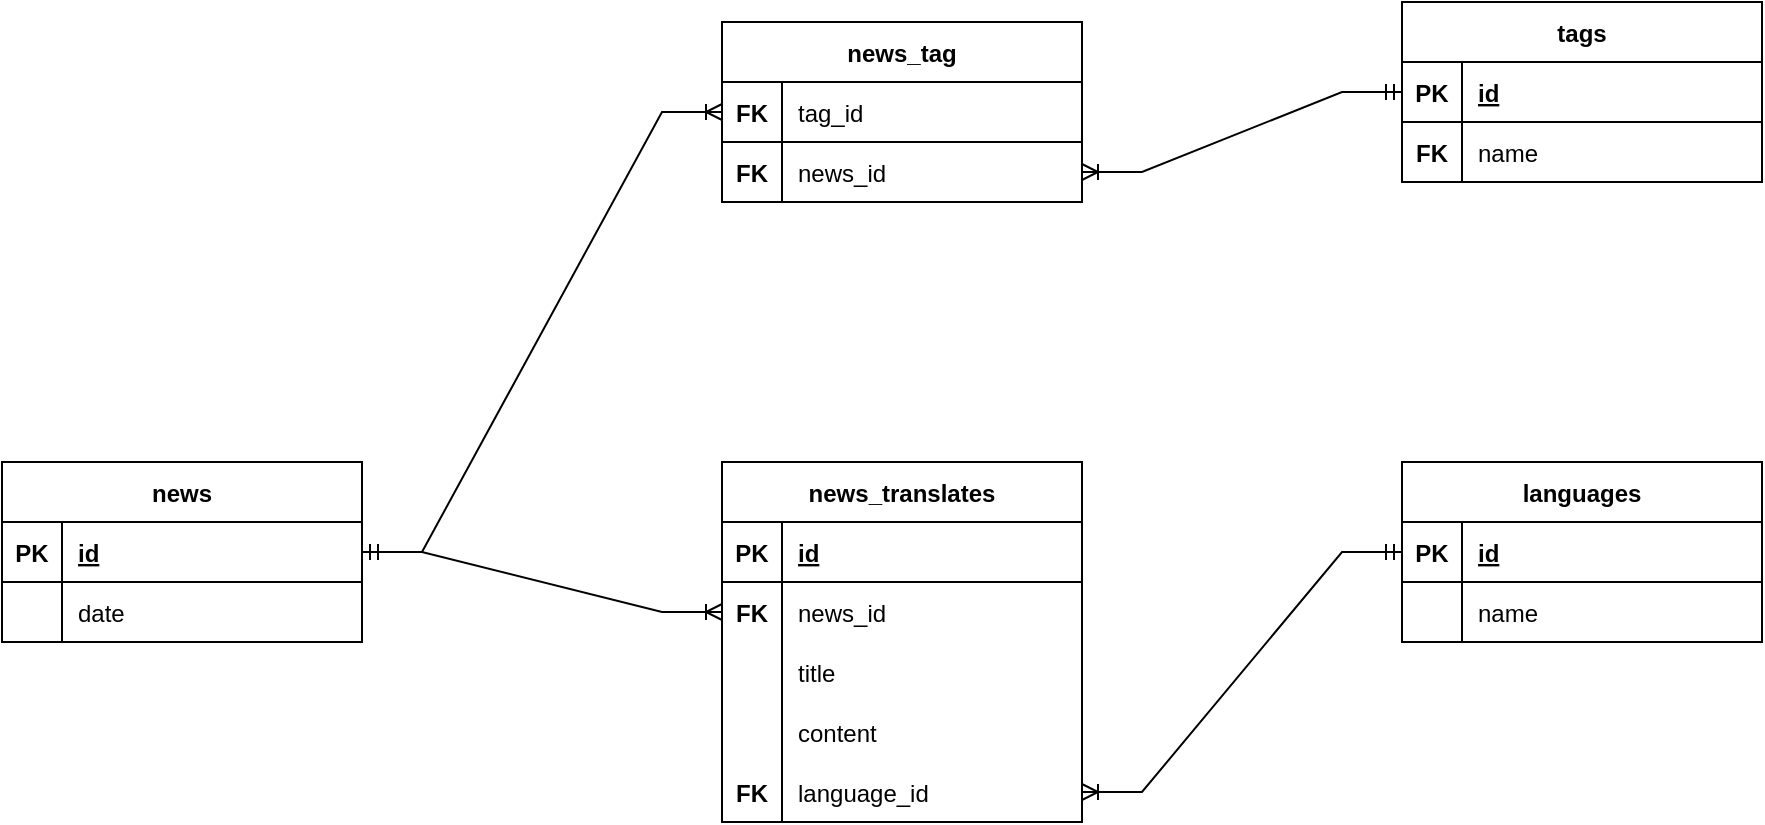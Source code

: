 <mxfile version="16.6.5" type="device"><diagram id="ftfNYoW33-igq-q7Oj0L" name="Page-1"><mxGraphModel dx="1422" dy="780" grid="1" gridSize="10" guides="1" tooltips="1" connect="1" arrows="1" fold="1" page="1" pageScale="1" pageWidth="827" pageHeight="1169" math="0" shadow="0"><root><mxCell id="0"/><mxCell id="1" parent="0"/><mxCell id="q1RbQSHvEUyhXg343obx-1" value="news_translates" style="shape=table;startSize=30;container=1;collapsible=1;childLayout=tableLayout;fixedRows=1;rowLines=0;fontStyle=1;align=center;resizeLast=1;" vertex="1" parent="1"><mxGeometry x="440" y="320" width="180" height="180" as="geometry"/></mxCell><mxCell id="q1RbQSHvEUyhXg343obx-2" value="" style="shape=tableRow;horizontal=0;startSize=0;swimlaneHead=0;swimlaneBody=0;fillColor=none;collapsible=0;dropTarget=0;points=[[0,0.5],[1,0.5]];portConstraint=eastwest;top=0;left=0;right=0;bottom=1;" vertex="1" parent="q1RbQSHvEUyhXg343obx-1"><mxGeometry y="30" width="180" height="30" as="geometry"/></mxCell><mxCell id="q1RbQSHvEUyhXg343obx-3" value="PK" style="shape=partialRectangle;connectable=0;fillColor=none;top=0;left=0;bottom=0;right=0;fontStyle=1;overflow=hidden;" vertex="1" parent="q1RbQSHvEUyhXg343obx-2"><mxGeometry width="30" height="30" as="geometry"><mxRectangle width="30" height="30" as="alternateBounds"/></mxGeometry></mxCell><mxCell id="q1RbQSHvEUyhXg343obx-4" value="id" style="shape=partialRectangle;connectable=0;fillColor=none;top=0;left=0;bottom=0;right=0;align=left;spacingLeft=6;fontStyle=5;overflow=hidden;" vertex="1" parent="q1RbQSHvEUyhXg343obx-2"><mxGeometry x="30" width="150" height="30" as="geometry"><mxRectangle width="150" height="30" as="alternateBounds"/></mxGeometry></mxCell><mxCell id="q1RbQSHvEUyhXg343obx-5" value="" style="shape=tableRow;horizontal=0;startSize=0;swimlaneHead=0;swimlaneBody=0;fillColor=none;collapsible=0;dropTarget=0;points=[[0,0.5],[1,0.5]];portConstraint=eastwest;top=0;left=0;right=0;bottom=0;" vertex="1" parent="q1RbQSHvEUyhXg343obx-1"><mxGeometry y="60" width="180" height="30" as="geometry"/></mxCell><mxCell id="q1RbQSHvEUyhXg343obx-6" value="FK" style="shape=partialRectangle;connectable=0;fillColor=none;top=0;left=0;bottom=0;right=0;editable=1;overflow=hidden;fontStyle=1" vertex="1" parent="q1RbQSHvEUyhXg343obx-5"><mxGeometry width="30" height="30" as="geometry"><mxRectangle width="30" height="30" as="alternateBounds"/></mxGeometry></mxCell><mxCell id="q1RbQSHvEUyhXg343obx-7" value="news_id" style="shape=partialRectangle;connectable=0;fillColor=none;top=0;left=0;bottom=0;right=0;align=left;spacingLeft=6;overflow=hidden;" vertex="1" parent="q1RbQSHvEUyhXg343obx-5"><mxGeometry x="30" width="150" height="30" as="geometry"><mxRectangle width="150" height="30" as="alternateBounds"/></mxGeometry></mxCell><mxCell id="q1RbQSHvEUyhXg343obx-32" value="" style="shape=tableRow;horizontal=0;startSize=0;swimlaneHead=0;swimlaneBody=0;fillColor=none;collapsible=0;dropTarget=0;points=[[0,0.5],[1,0.5]];portConstraint=eastwest;top=0;left=0;right=0;bottom=0;" vertex="1" parent="q1RbQSHvEUyhXg343obx-1"><mxGeometry y="90" width="180" height="30" as="geometry"/></mxCell><mxCell id="q1RbQSHvEUyhXg343obx-33" value="" style="shape=partialRectangle;connectable=0;fillColor=none;top=0;left=0;bottom=0;right=0;editable=1;overflow=hidden;" vertex="1" parent="q1RbQSHvEUyhXg343obx-32"><mxGeometry width="30" height="30" as="geometry"><mxRectangle width="30" height="30" as="alternateBounds"/></mxGeometry></mxCell><mxCell id="q1RbQSHvEUyhXg343obx-34" value="title" style="shape=partialRectangle;connectable=0;fillColor=none;top=0;left=0;bottom=0;right=0;align=left;spacingLeft=6;overflow=hidden;" vertex="1" parent="q1RbQSHvEUyhXg343obx-32"><mxGeometry x="30" width="150" height="30" as="geometry"><mxRectangle width="150" height="30" as="alternateBounds"/></mxGeometry></mxCell><mxCell id="q1RbQSHvEUyhXg343obx-8" value="" style="shape=tableRow;horizontal=0;startSize=0;swimlaneHead=0;swimlaneBody=0;fillColor=none;collapsible=0;dropTarget=0;points=[[0,0.5],[1,0.5]];portConstraint=eastwest;top=0;left=0;right=0;bottom=0;" vertex="1" parent="q1RbQSHvEUyhXg343obx-1"><mxGeometry y="120" width="180" height="30" as="geometry"/></mxCell><mxCell id="q1RbQSHvEUyhXg343obx-9" value="" style="shape=partialRectangle;connectable=0;fillColor=none;top=0;left=0;bottom=0;right=0;editable=1;overflow=hidden;" vertex="1" parent="q1RbQSHvEUyhXg343obx-8"><mxGeometry width="30" height="30" as="geometry"><mxRectangle width="30" height="30" as="alternateBounds"/></mxGeometry></mxCell><mxCell id="q1RbQSHvEUyhXg343obx-10" value="content" style="shape=partialRectangle;connectable=0;fillColor=none;top=0;left=0;bottom=0;right=0;align=left;spacingLeft=6;overflow=hidden;" vertex="1" parent="q1RbQSHvEUyhXg343obx-8"><mxGeometry x="30" width="150" height="30" as="geometry"><mxRectangle width="150" height="30" as="alternateBounds"/></mxGeometry></mxCell><mxCell id="q1RbQSHvEUyhXg343obx-35" value="" style="shape=tableRow;horizontal=0;startSize=0;swimlaneHead=0;swimlaneBody=0;fillColor=none;collapsible=0;dropTarget=0;points=[[0,0.5],[1,0.5]];portConstraint=eastwest;top=0;left=0;right=0;bottom=0;" vertex="1" parent="q1RbQSHvEUyhXg343obx-1"><mxGeometry y="150" width="180" height="30" as="geometry"/></mxCell><mxCell id="q1RbQSHvEUyhXg343obx-36" value="FK" style="shape=partialRectangle;connectable=0;fillColor=none;top=0;left=0;bottom=0;right=0;editable=1;overflow=hidden;fontStyle=1" vertex="1" parent="q1RbQSHvEUyhXg343obx-35"><mxGeometry width="30" height="30" as="geometry"><mxRectangle width="30" height="30" as="alternateBounds"/></mxGeometry></mxCell><mxCell id="q1RbQSHvEUyhXg343obx-37" value="language_id" style="shape=partialRectangle;connectable=0;fillColor=none;top=0;left=0;bottom=0;right=0;align=left;spacingLeft=6;overflow=hidden;" vertex="1" parent="q1RbQSHvEUyhXg343obx-35"><mxGeometry x="30" width="150" height="30" as="geometry"><mxRectangle width="150" height="30" as="alternateBounds"/></mxGeometry></mxCell><mxCell id="q1RbQSHvEUyhXg343obx-14" value="news" style="shape=table;startSize=30;container=1;collapsible=1;childLayout=tableLayout;fixedRows=1;rowLines=0;fontStyle=1;align=center;resizeLast=1;" vertex="1" parent="1"><mxGeometry x="80" y="320" width="180" height="90" as="geometry"/></mxCell><mxCell id="q1RbQSHvEUyhXg343obx-15" value="" style="shape=tableRow;horizontal=0;startSize=0;swimlaneHead=0;swimlaneBody=0;fillColor=none;collapsible=0;dropTarget=0;points=[[0,0.5],[1,0.5]];portConstraint=eastwest;top=0;left=0;right=0;bottom=1;" vertex="1" parent="q1RbQSHvEUyhXg343obx-14"><mxGeometry y="30" width="180" height="30" as="geometry"/></mxCell><mxCell id="q1RbQSHvEUyhXg343obx-16" value="PK" style="shape=partialRectangle;connectable=0;fillColor=none;top=0;left=0;bottom=0;right=0;fontStyle=1;overflow=hidden;" vertex="1" parent="q1RbQSHvEUyhXg343obx-15"><mxGeometry width="30" height="30" as="geometry"><mxRectangle width="30" height="30" as="alternateBounds"/></mxGeometry></mxCell><mxCell id="q1RbQSHvEUyhXg343obx-17" value="id" style="shape=partialRectangle;connectable=0;fillColor=none;top=0;left=0;bottom=0;right=0;align=left;spacingLeft=6;fontStyle=5;overflow=hidden;" vertex="1" parent="q1RbQSHvEUyhXg343obx-15"><mxGeometry x="30" width="150" height="30" as="geometry"><mxRectangle width="150" height="30" as="alternateBounds"/></mxGeometry></mxCell><mxCell id="q1RbQSHvEUyhXg343obx-27" value="" style="shape=tableRow;horizontal=0;startSize=0;swimlaneHead=0;swimlaneBody=0;fillColor=none;collapsible=0;dropTarget=0;points=[[0,0.5],[1,0.5]];portConstraint=eastwest;top=0;left=0;right=0;bottom=0;" vertex="1" parent="q1RbQSHvEUyhXg343obx-14"><mxGeometry y="60" width="180" height="30" as="geometry"/></mxCell><mxCell id="q1RbQSHvEUyhXg343obx-28" value="" style="shape=partialRectangle;connectable=0;fillColor=none;top=0;left=0;bottom=0;right=0;editable=1;overflow=hidden;" vertex="1" parent="q1RbQSHvEUyhXg343obx-27"><mxGeometry width="30" height="30" as="geometry"><mxRectangle width="30" height="30" as="alternateBounds"/></mxGeometry></mxCell><mxCell id="q1RbQSHvEUyhXg343obx-29" value="date" style="shape=partialRectangle;connectable=0;fillColor=none;top=0;left=0;bottom=0;right=0;align=left;spacingLeft=6;overflow=hidden;" vertex="1" parent="q1RbQSHvEUyhXg343obx-27"><mxGeometry x="30" width="150" height="30" as="geometry"><mxRectangle width="150" height="30" as="alternateBounds"/></mxGeometry></mxCell><mxCell id="q1RbQSHvEUyhXg343obx-31" value="" style="edgeStyle=entityRelationEdgeStyle;fontSize=12;html=1;endArrow=ERoneToMany;startArrow=ERmandOne;rounded=0;exitX=1;exitY=0.5;exitDx=0;exitDy=0;entryX=0;entryY=0.5;entryDx=0;entryDy=0;" edge="1" parent="1" source="q1RbQSHvEUyhXg343obx-14" target="q1RbQSHvEUyhXg343obx-5"><mxGeometry width="100" height="100" relative="1" as="geometry"><mxPoint x="340" y="570" as="sourcePoint"/><mxPoint x="440" y="470" as="targetPoint"/></mxGeometry></mxCell><mxCell id="q1RbQSHvEUyhXg343obx-38" value="languages" style="shape=table;startSize=30;container=1;collapsible=1;childLayout=tableLayout;fixedRows=1;rowLines=0;fontStyle=1;align=center;resizeLast=1;" vertex="1" parent="1"><mxGeometry x="780" y="320" width="180" height="90" as="geometry"/></mxCell><mxCell id="q1RbQSHvEUyhXg343obx-39" value="" style="shape=tableRow;horizontal=0;startSize=0;swimlaneHead=0;swimlaneBody=0;fillColor=none;collapsible=0;dropTarget=0;points=[[0,0.5],[1,0.5]];portConstraint=eastwest;top=0;left=0;right=0;bottom=1;" vertex="1" parent="q1RbQSHvEUyhXg343obx-38"><mxGeometry y="30" width="180" height="30" as="geometry"/></mxCell><mxCell id="q1RbQSHvEUyhXg343obx-40" value="PK" style="shape=partialRectangle;connectable=0;fillColor=none;top=0;left=0;bottom=0;right=0;fontStyle=1;overflow=hidden;" vertex="1" parent="q1RbQSHvEUyhXg343obx-39"><mxGeometry width="30" height="30" as="geometry"><mxRectangle width="30" height="30" as="alternateBounds"/></mxGeometry></mxCell><mxCell id="q1RbQSHvEUyhXg343obx-41" value="id" style="shape=partialRectangle;connectable=0;fillColor=none;top=0;left=0;bottom=0;right=0;align=left;spacingLeft=6;fontStyle=5;overflow=hidden;" vertex="1" parent="q1RbQSHvEUyhXg343obx-39"><mxGeometry x="30" width="150" height="30" as="geometry"><mxRectangle width="150" height="30" as="alternateBounds"/></mxGeometry></mxCell><mxCell id="q1RbQSHvEUyhXg343obx-42" value="" style="shape=tableRow;horizontal=0;startSize=0;swimlaneHead=0;swimlaneBody=0;fillColor=none;collapsible=0;dropTarget=0;points=[[0,0.5],[1,0.5]];portConstraint=eastwest;top=0;left=0;right=0;bottom=0;" vertex="1" parent="q1RbQSHvEUyhXg343obx-38"><mxGeometry y="60" width="180" height="30" as="geometry"/></mxCell><mxCell id="q1RbQSHvEUyhXg343obx-43" value="" style="shape=partialRectangle;connectable=0;fillColor=none;top=0;left=0;bottom=0;right=0;editable=1;overflow=hidden;fontStyle=1" vertex="1" parent="q1RbQSHvEUyhXg343obx-42"><mxGeometry width="30" height="30" as="geometry"><mxRectangle width="30" height="30" as="alternateBounds"/></mxGeometry></mxCell><mxCell id="q1RbQSHvEUyhXg343obx-44" value="name" style="shape=partialRectangle;connectable=0;fillColor=none;top=0;left=0;bottom=0;right=0;align=left;spacingLeft=6;overflow=hidden;" vertex="1" parent="q1RbQSHvEUyhXg343obx-42"><mxGeometry x="30" width="150" height="30" as="geometry"><mxRectangle width="150" height="30" as="alternateBounds"/></mxGeometry></mxCell><mxCell id="q1RbQSHvEUyhXg343obx-54" value="" style="edgeStyle=entityRelationEdgeStyle;fontSize=12;html=1;endArrow=ERoneToMany;startArrow=ERmandOne;rounded=0;exitX=0;exitY=0.5;exitDx=0;exitDy=0;entryX=1;entryY=0.5;entryDx=0;entryDy=0;" edge="1" parent="1" source="q1RbQSHvEUyhXg343obx-39" target="q1RbQSHvEUyhXg343obx-35"><mxGeometry width="100" height="100" relative="1" as="geometry"><mxPoint x="460" y="555" as="sourcePoint"/><mxPoint x="660" y="585" as="targetPoint"/></mxGeometry></mxCell><mxCell id="q1RbQSHvEUyhXg343obx-55" value="tags" style="shape=table;startSize=30;container=1;collapsible=1;childLayout=tableLayout;fixedRows=1;rowLines=0;fontStyle=1;align=center;resizeLast=1;" vertex="1" parent="1"><mxGeometry x="780" y="90" width="180" height="90" as="geometry"/></mxCell><mxCell id="q1RbQSHvEUyhXg343obx-56" value="" style="shape=tableRow;horizontal=0;startSize=0;swimlaneHead=0;swimlaneBody=0;fillColor=none;collapsible=0;dropTarget=0;points=[[0,0.5],[1,0.5]];portConstraint=eastwest;top=0;left=0;right=0;bottom=1;" vertex="1" parent="q1RbQSHvEUyhXg343obx-55"><mxGeometry y="30" width="180" height="30" as="geometry"/></mxCell><mxCell id="q1RbQSHvEUyhXg343obx-57" value="PK" style="shape=partialRectangle;connectable=0;fillColor=none;top=0;left=0;bottom=0;right=0;fontStyle=1;overflow=hidden;" vertex="1" parent="q1RbQSHvEUyhXg343obx-56"><mxGeometry width="30" height="30" as="geometry"><mxRectangle width="30" height="30" as="alternateBounds"/></mxGeometry></mxCell><mxCell id="q1RbQSHvEUyhXg343obx-58" value="id" style="shape=partialRectangle;connectable=0;fillColor=none;top=0;left=0;bottom=0;right=0;align=left;spacingLeft=6;fontStyle=5;overflow=hidden;" vertex="1" parent="q1RbQSHvEUyhXg343obx-56"><mxGeometry x="30" width="150" height="30" as="geometry"><mxRectangle width="150" height="30" as="alternateBounds"/></mxGeometry></mxCell><mxCell id="q1RbQSHvEUyhXg343obx-59" value="" style="shape=tableRow;horizontal=0;startSize=0;swimlaneHead=0;swimlaneBody=0;fillColor=none;collapsible=0;dropTarget=0;points=[[0,0.5],[1,0.5]];portConstraint=eastwest;top=0;left=0;right=0;bottom=0;" vertex="1" parent="q1RbQSHvEUyhXg343obx-55"><mxGeometry y="60" width="180" height="30" as="geometry"/></mxCell><mxCell id="q1RbQSHvEUyhXg343obx-60" value="FK" style="shape=partialRectangle;connectable=0;fillColor=none;top=0;left=0;bottom=0;right=0;editable=1;overflow=hidden;fontStyle=1" vertex="1" parent="q1RbQSHvEUyhXg343obx-59"><mxGeometry width="30" height="30" as="geometry"><mxRectangle width="30" height="30" as="alternateBounds"/></mxGeometry></mxCell><mxCell id="q1RbQSHvEUyhXg343obx-61" value="name" style="shape=partialRectangle;connectable=0;fillColor=none;top=0;left=0;bottom=0;right=0;align=left;spacingLeft=6;overflow=hidden;" vertex="1" parent="q1RbQSHvEUyhXg343obx-59"><mxGeometry x="30" width="150" height="30" as="geometry"><mxRectangle width="150" height="30" as="alternateBounds"/></mxGeometry></mxCell><mxCell id="q1RbQSHvEUyhXg343obx-71" value="news_tag" style="shape=table;startSize=30;container=1;collapsible=1;childLayout=tableLayout;fixedRows=1;rowLines=0;fontStyle=1;align=center;resizeLast=1;" vertex="1" parent="1"><mxGeometry x="440" y="100" width="180" height="90" as="geometry"/></mxCell><mxCell id="q1RbQSHvEUyhXg343obx-72" value="" style="shape=tableRow;horizontal=0;startSize=0;swimlaneHead=0;swimlaneBody=0;fillColor=none;collapsible=0;dropTarget=0;points=[[0,0.5],[1,0.5]];portConstraint=eastwest;top=0;left=0;right=0;bottom=1;" vertex="1" parent="q1RbQSHvEUyhXg343obx-71"><mxGeometry y="30" width="180" height="30" as="geometry"/></mxCell><mxCell id="q1RbQSHvEUyhXg343obx-73" value="FK" style="shape=partialRectangle;connectable=0;fillColor=none;top=0;left=0;bottom=0;right=0;fontStyle=1;overflow=hidden;" vertex="1" parent="q1RbQSHvEUyhXg343obx-72"><mxGeometry width="30" height="30" as="geometry"><mxRectangle width="30" height="30" as="alternateBounds"/></mxGeometry></mxCell><mxCell id="q1RbQSHvEUyhXg343obx-74" value="tag_id" style="shape=partialRectangle;connectable=0;fillColor=none;top=0;left=0;bottom=0;right=0;align=left;spacingLeft=6;fontStyle=0;overflow=hidden;" vertex="1" parent="q1RbQSHvEUyhXg343obx-72"><mxGeometry x="30" width="150" height="30" as="geometry"><mxRectangle width="150" height="30" as="alternateBounds"/></mxGeometry></mxCell><mxCell id="q1RbQSHvEUyhXg343obx-75" value="" style="shape=tableRow;horizontal=0;startSize=0;swimlaneHead=0;swimlaneBody=0;fillColor=none;collapsible=0;dropTarget=0;points=[[0,0.5],[1,0.5]];portConstraint=eastwest;top=0;left=0;right=0;bottom=0;" vertex="1" parent="q1RbQSHvEUyhXg343obx-71"><mxGeometry y="60" width="180" height="30" as="geometry"/></mxCell><mxCell id="q1RbQSHvEUyhXg343obx-76" value="FK" style="shape=partialRectangle;connectable=0;fillColor=none;top=0;left=0;bottom=0;right=0;editable=1;overflow=hidden;fontStyle=1" vertex="1" parent="q1RbQSHvEUyhXg343obx-75"><mxGeometry width="30" height="30" as="geometry"><mxRectangle width="30" height="30" as="alternateBounds"/></mxGeometry></mxCell><mxCell id="q1RbQSHvEUyhXg343obx-77" value="news_id" style="shape=partialRectangle;connectable=0;fillColor=none;top=0;left=0;bottom=0;right=0;align=left;spacingLeft=6;overflow=hidden;" vertex="1" parent="q1RbQSHvEUyhXg343obx-75"><mxGeometry x="30" width="150" height="30" as="geometry"><mxRectangle width="150" height="30" as="alternateBounds"/></mxGeometry></mxCell><mxCell id="q1RbQSHvEUyhXg343obx-78" value="" style="edgeStyle=entityRelationEdgeStyle;fontSize=12;html=1;endArrow=ERoneToMany;startArrow=ERmandOne;rounded=0;entryX=0;entryY=0.5;entryDx=0;entryDy=0;exitX=1;exitY=0.5;exitDx=0;exitDy=0;" edge="1" parent="1" source="q1RbQSHvEUyhXg343obx-15" target="q1RbQSHvEUyhXg343obx-72"><mxGeometry width="100" height="100" relative="1" as="geometry"><mxPoint x="280" y="330" as="sourcePoint"/><mxPoint x="470" y="300" as="targetPoint"/></mxGeometry></mxCell><mxCell id="q1RbQSHvEUyhXg343obx-79" value="" style="edgeStyle=entityRelationEdgeStyle;fontSize=12;html=1;endArrow=ERoneToMany;startArrow=ERmandOne;rounded=0;entryX=1;entryY=0.5;entryDx=0;entryDy=0;exitX=0;exitY=0.5;exitDx=0;exitDy=0;" edge="1" parent="1" source="q1RbQSHvEUyhXg343obx-56" target="q1RbQSHvEUyhXg343obx-75"><mxGeometry width="100" height="100" relative="1" as="geometry"><mxPoint x="350" y="420" as="sourcePoint"/><mxPoint x="530" y="200" as="targetPoint"/></mxGeometry></mxCell></root></mxGraphModel></diagram></mxfile>